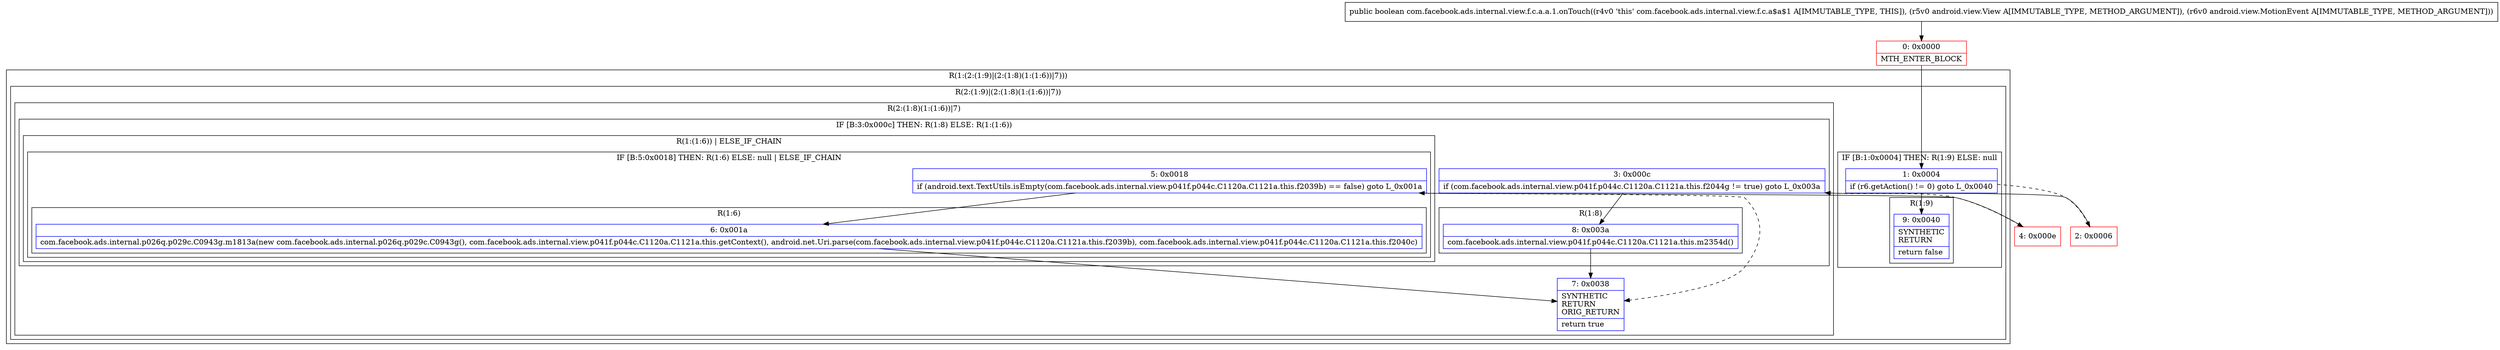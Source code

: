 digraph "CFG forcom.facebook.ads.internal.view.f.c.a.a.1.onTouch(Landroid\/view\/View;Landroid\/view\/MotionEvent;)Z" {
subgraph cluster_Region_19953961 {
label = "R(1:(2:(1:9)|(2:(1:8)(1:(1:6))|7)))";
node [shape=record,color=blue];
subgraph cluster_Region_520065938 {
label = "R(2:(1:9)|(2:(1:8)(1:(1:6))|7))";
node [shape=record,color=blue];
subgraph cluster_IfRegion_739414783 {
label = "IF [B:1:0x0004] THEN: R(1:9) ELSE: null";
node [shape=record,color=blue];
Node_1 [shape=record,label="{1\:\ 0x0004|if (r6.getAction() != 0) goto L_0x0040\l}"];
subgraph cluster_Region_17808457 {
label = "R(1:9)";
node [shape=record,color=blue];
Node_9 [shape=record,label="{9\:\ 0x0040|SYNTHETIC\lRETURN\l|return false\l}"];
}
}
subgraph cluster_Region_66348144 {
label = "R(2:(1:8)(1:(1:6))|7)";
node [shape=record,color=blue];
subgraph cluster_IfRegion_1635062943 {
label = "IF [B:3:0x000c] THEN: R(1:8) ELSE: R(1:(1:6))";
node [shape=record,color=blue];
Node_3 [shape=record,label="{3\:\ 0x000c|if (com.facebook.ads.internal.view.p041f.p044c.C1120a.C1121a.this.f2044g != true) goto L_0x003a\l}"];
subgraph cluster_Region_1506342692 {
label = "R(1:8)";
node [shape=record,color=blue];
Node_8 [shape=record,label="{8\:\ 0x003a|com.facebook.ads.internal.view.p041f.p044c.C1120a.C1121a.this.m2354d()\l}"];
}
subgraph cluster_Region_635037088 {
label = "R(1:(1:6)) | ELSE_IF_CHAIN\l";
node [shape=record,color=blue];
subgraph cluster_IfRegion_86950543 {
label = "IF [B:5:0x0018] THEN: R(1:6) ELSE: null | ELSE_IF_CHAIN\l";
node [shape=record,color=blue];
Node_5 [shape=record,label="{5\:\ 0x0018|if (android.text.TextUtils.isEmpty(com.facebook.ads.internal.view.p041f.p044c.C1120a.C1121a.this.f2039b) == false) goto L_0x001a\l}"];
subgraph cluster_Region_1278668633 {
label = "R(1:6)";
node [shape=record,color=blue];
Node_6 [shape=record,label="{6\:\ 0x001a|com.facebook.ads.internal.p026q.p029c.C0943g.m1813a(new com.facebook.ads.internal.p026q.p029c.C0943g(), com.facebook.ads.internal.view.p041f.p044c.C1120a.C1121a.this.getContext(), android.net.Uri.parse(com.facebook.ads.internal.view.p041f.p044c.C1120a.C1121a.this.f2039b), com.facebook.ads.internal.view.p041f.p044c.C1120a.C1121a.this.f2040c)\l}"];
}
}
}
}
Node_7 [shape=record,label="{7\:\ 0x0038|SYNTHETIC\lRETURN\lORIG_RETURN\l|return true\l}"];
}
}
}
Node_0 [shape=record,color=red,label="{0\:\ 0x0000|MTH_ENTER_BLOCK\l}"];
Node_2 [shape=record,color=red,label="{2\:\ 0x0006}"];
Node_4 [shape=record,color=red,label="{4\:\ 0x000e}"];
MethodNode[shape=record,label="{public boolean com.facebook.ads.internal.view.f.c.a.a.1.onTouch((r4v0 'this' com.facebook.ads.internal.view.f.c.a$a$1 A[IMMUTABLE_TYPE, THIS]), (r5v0 android.view.View A[IMMUTABLE_TYPE, METHOD_ARGUMENT]), (r6v0 android.view.MotionEvent A[IMMUTABLE_TYPE, METHOD_ARGUMENT])) }"];
MethodNode -> Node_0;
Node_1 -> Node_2[style=dashed];
Node_1 -> Node_9;
Node_3 -> Node_4[style=dashed];
Node_3 -> Node_8;
Node_8 -> Node_7;
Node_5 -> Node_6;
Node_5 -> Node_7[style=dashed];
Node_6 -> Node_7;
Node_0 -> Node_1;
Node_2 -> Node_3;
Node_4 -> Node_5;
}

